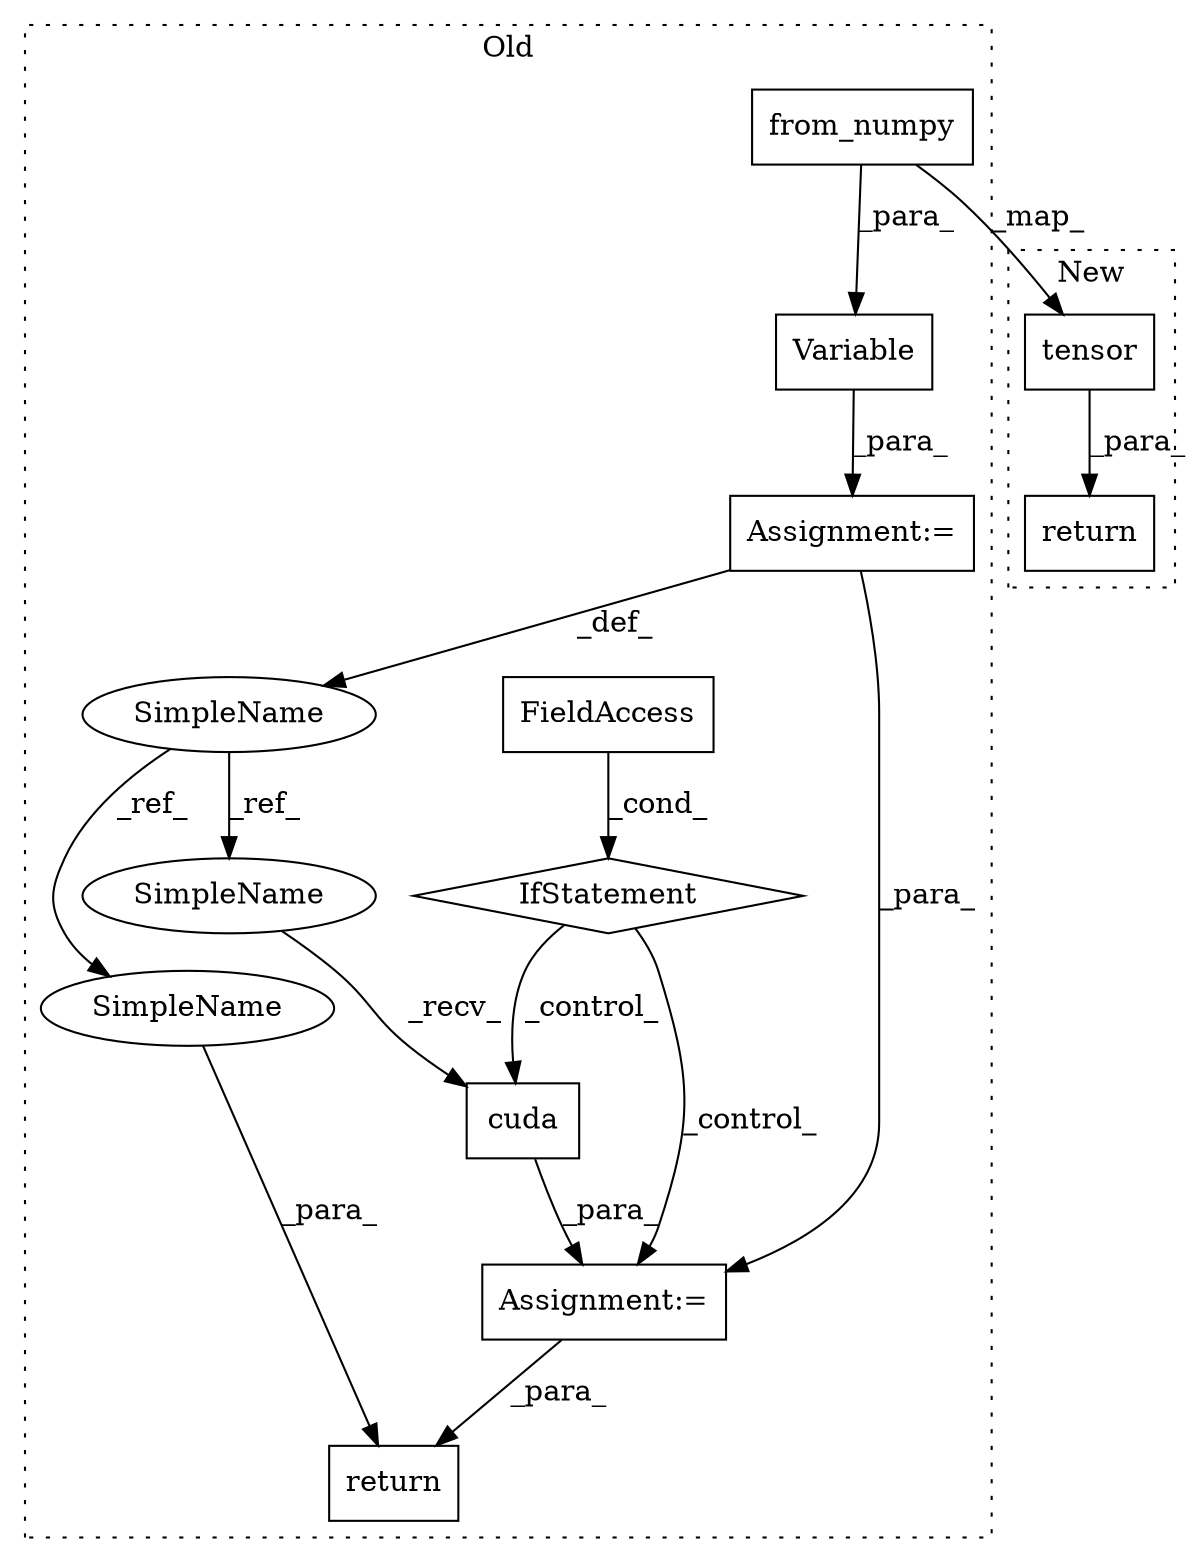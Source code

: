 digraph G {
subgraph cluster0 {
1 [label="cuda" a="32" s="882,896" l="5,1" shape="box"];
3 [label="IfStatement" a="25" s="860,868" l="4,2" shape="diamond"];
4 [label="FieldAccess" a="22" s="864" l="4" shape="box"];
5 [label="Assignment:=" a="7" s="879" l="1" shape="box"];
6 [label="Assignment:=" a="7" s="807" l="1" shape="box"];
7 [label="return" a="41" s="909" l="7" shape="box"];
8 [label="Variable" a="32" s="808,853" l="9,1" shape="box"];
9 [label="SimpleName" a="42" s="806" l="1" shape="ellipse"];
11 [label="from_numpy" a="32" s="823,843" l="11,1" shape="box"];
12 [label="SimpleName" a="42" s="916" l="1" shape="ellipse"];
13 [label="SimpleName" a="42" s="880" l="1" shape="ellipse"];
label = "Old";
style="dotted";
}
subgraph cluster1 {
2 [label="return" a="41" s="763" l="7" shape="box"];
10 [label="tensor" a="32" s="776,792" l="7,1" shape="box"];
label = "New";
style="dotted";
}
1 -> 5 [label="_para_"];
3 -> 5 [label="_control_"];
3 -> 1 [label="_control_"];
4 -> 3 [label="_cond_"];
5 -> 7 [label="_para_"];
6 -> 9 [label="_def_"];
6 -> 5 [label="_para_"];
8 -> 6 [label="_para_"];
9 -> 12 [label="_ref_"];
9 -> 13 [label="_ref_"];
10 -> 2 [label="_para_"];
11 -> 10 [label="_map_"];
11 -> 8 [label="_para_"];
12 -> 7 [label="_para_"];
13 -> 1 [label="_recv_"];
}
